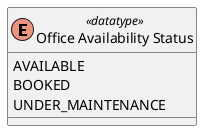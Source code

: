 @startuml

enum "Office Availability Status" <<datatype>> {
    AVAILABLE
    BOOKED
    UNDER_MAINTENANCE
}

@enduml